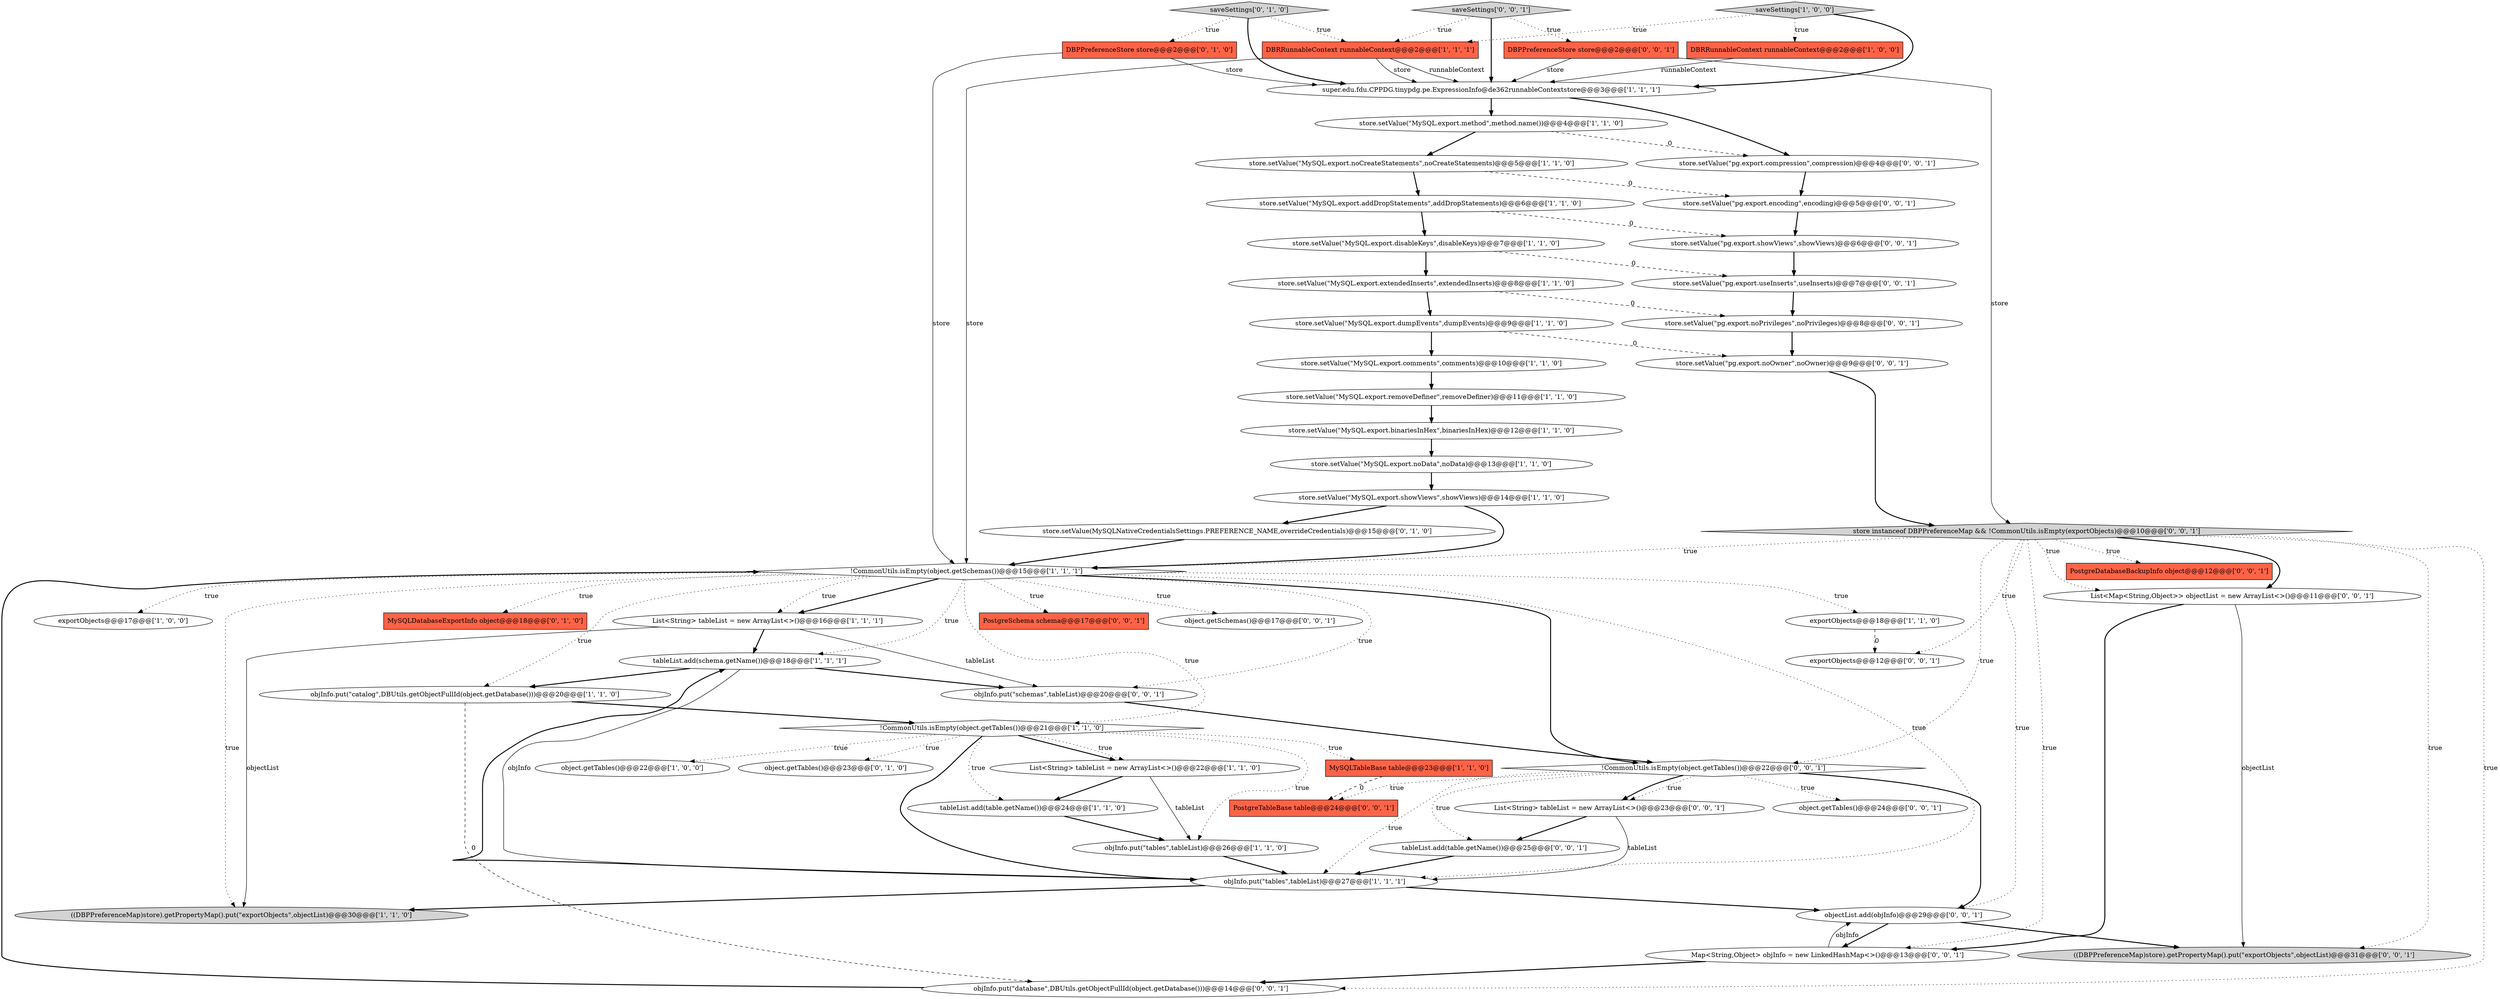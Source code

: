 digraph {
4 [style = filled, label = "!CommonUtils.isEmpty(object.getSchemas())@@@15@@@['1', '1', '1']", fillcolor = white, shape = diamond image = "AAA0AAABBB1BBB"];
12 [style = filled, label = "store.setValue(\"MySQL.export.removeDefiner\",removeDefiner)@@@11@@@['1', '1', '0']", fillcolor = white, shape = ellipse image = "AAA0AAABBB1BBB"];
2 [style = filled, label = "tableList.add(schema.getName())@@@18@@@['1', '1', '1']", fillcolor = white, shape = ellipse image = "AAA0AAABBB1BBB"];
7 [style = filled, label = "store.setValue(\"MySQL.export.noData\",noData)@@@13@@@['1', '1', '0']", fillcolor = white, shape = ellipse image = "AAA0AAABBB1BBB"];
16 [style = filled, label = "DBRRunnableContext runnableContext@@@2@@@['1', '0', '0']", fillcolor = tomato, shape = box image = "AAA0AAABBB1BBB"];
46 [style = filled, label = "PostgreTableBase table@@@24@@@['0', '0', '1']", fillcolor = tomato, shape = box image = "AAA0AAABBB3BBB"];
56 [style = filled, label = "Map<String,Object> objInfo = new LinkedHashMap<>()@@@13@@@['0', '0', '1']", fillcolor = white, shape = ellipse image = "AAA0AAABBB3BBB"];
26 [style = filled, label = "store.setValue(\"MySQL.export.extendedInserts\",extendedInserts)@@@8@@@['1', '1', '0']", fillcolor = white, shape = ellipse image = "AAA0AAABBB1BBB"];
23 [style = filled, label = "List<String> tableList = new ArrayList<>()@@@22@@@['1', '1', '0']", fillcolor = white, shape = ellipse image = "AAA0AAABBB1BBB"];
29 [style = filled, label = "saveSettings['0', '1', '0']", fillcolor = lightgray, shape = diamond image = "AAA0AAABBB2BBB"];
40 [style = filled, label = "PostgreDatabaseBackupInfo object@@@12@@@['0', '0', '1']", fillcolor = tomato, shape = box image = "AAA0AAABBB3BBB"];
17 [style = filled, label = "exportObjects@@@17@@@['1', '0', '0']", fillcolor = white, shape = ellipse image = "AAA0AAABBB1BBB"];
1 [style = filled, label = "List<String> tableList = new ArrayList<>()@@@16@@@['1', '1', '1']", fillcolor = white, shape = ellipse image = "AAA0AAABBB1BBB"];
22 [style = filled, label = "MySQLTableBase table@@@23@@@['1', '1', '0']", fillcolor = tomato, shape = box image = "AAA0AAABBB1BBB"];
30 [style = filled, label = "MySQLDatabaseExportInfo object@@@18@@@['0', '1', '0']", fillcolor = tomato, shape = box image = "AAA0AAABBB2BBB"];
54 [style = filled, label = "store.setValue(\"pg.export.noOwner\",noOwner)@@@9@@@['0', '0', '1']", fillcolor = white, shape = ellipse image = "AAA0AAABBB3BBB"];
49 [style = filled, label = "List<String> tableList = new ArrayList<>()@@@23@@@['0', '0', '1']", fillcolor = white, shape = ellipse image = "AAA0AAABBB3BBB"];
43 [style = filled, label = "saveSettings['0', '0', '1']", fillcolor = lightgray, shape = diamond image = "AAA0AAABBB3BBB"];
19 [style = filled, label = "store.setValue(\"MySQL.export.comments\",comments)@@@10@@@['1', '1', '0']", fillcolor = white, shape = ellipse image = "AAA0AAABBB1BBB"];
57 [style = filled, label = "store.setValue(\"pg.export.useInserts\",useInserts)@@@7@@@['0', '0', '1']", fillcolor = white, shape = ellipse image = "AAA0AAABBB3BBB"];
36 [style = filled, label = "DBPPreferenceStore store@@@2@@@['0', '0', '1']", fillcolor = tomato, shape = box image = "AAA0AAABBB3BBB"];
5 [style = filled, label = "objInfo.put(\"tables\",tableList)@@@27@@@['1', '1', '1']", fillcolor = white, shape = ellipse image = "AAA0AAABBB1BBB"];
0 [style = filled, label = "store.setValue(\"MySQL.export.binariesInHex\",binariesInHex)@@@12@@@['1', '1', '0']", fillcolor = white, shape = ellipse image = "AAA0AAABBB1BBB"];
55 [style = filled, label = "exportObjects@@@12@@@['0', '0', '1']", fillcolor = white, shape = ellipse image = "AAA0AAABBB3BBB"];
41 [style = filled, label = "((DBPPreferenceMap)store).getPropertyMap().put(\"exportObjects\",objectList)@@@31@@@['0', '0', '1']", fillcolor = lightgray, shape = ellipse image = "AAA0AAABBB3BBB"];
3 [style = filled, label = "((DBPPreferenceMap)store).getPropertyMap().put(\"exportObjects\",objectList)@@@30@@@['1', '1', '0']", fillcolor = lightgray, shape = ellipse image = "AAA0AAABBB1BBB"];
51 [style = filled, label = "store.setValue(\"pg.export.showViews\",showViews)@@@6@@@['0', '0', '1']", fillcolor = white, shape = ellipse image = "AAA0AAABBB3BBB"];
48 [style = filled, label = "objectList.add(objInfo)@@@29@@@['0', '0', '1']", fillcolor = white, shape = ellipse image = "AAA0AAABBB3BBB"];
18 [style = filled, label = "exportObjects@@@18@@@['1', '1', '0']", fillcolor = white, shape = ellipse image = "AAA0AAABBB1BBB"];
38 [style = filled, label = "store.setValue(\"pg.export.compression\",compression)@@@4@@@['0', '0', '1']", fillcolor = white, shape = ellipse image = "AAA0AAABBB3BBB"];
33 [style = filled, label = "object.getTables()@@@23@@@['0', '1', '0']", fillcolor = white, shape = ellipse image = "AAA0AAABBB2BBB"];
37 [style = filled, label = "objInfo.put(\"schemas\",tableList)@@@20@@@['0', '0', '1']", fillcolor = white, shape = ellipse image = "AAA0AAABBB3BBB"];
8 [style = filled, label = "!CommonUtils.isEmpty(object.getTables())@@@21@@@['1', '1', '0']", fillcolor = white, shape = diamond image = "AAA0AAABBB1BBB"];
24 [style = filled, label = "store.setValue(\"MySQL.export.dumpEvents\",dumpEvents)@@@9@@@['1', '1', '0']", fillcolor = white, shape = ellipse image = "AAA0AAABBB1BBB"];
42 [style = filled, label = "PostgreSchema schema@@@17@@@['0', '0', '1']", fillcolor = tomato, shape = box image = "AAA0AAABBB3BBB"];
52 [style = filled, label = "store.setValue(\"pg.export.encoding\",encoding)@@@5@@@['0', '0', '1']", fillcolor = white, shape = ellipse image = "AAA0AAABBB3BBB"];
25 [style = filled, label = "store.setValue(\"MySQL.export.showViews\",showViews)@@@14@@@['1', '1', '0']", fillcolor = white, shape = ellipse image = "AAA0AAABBB1BBB"];
28 [style = filled, label = "store.setValue(\"MySQL.export.disableKeys\",disableKeys)@@@7@@@['1', '1', '0']", fillcolor = white, shape = ellipse image = "AAA0AAABBB1BBB"];
13 [style = filled, label = "saveSettings['1', '0', '0']", fillcolor = lightgray, shape = diamond image = "AAA0AAABBB1BBB"];
10 [style = filled, label = "store.setValue(\"MySQL.export.noCreateStatements\",noCreateStatements)@@@5@@@['1', '1', '0']", fillcolor = white, shape = ellipse image = "AAA0AAABBB1BBB"];
27 [style = filled, label = "DBRRunnableContext runnableContext@@@2@@@['1', '1', '1']", fillcolor = tomato, shape = box image = "AAA0AAABBB1BBB"];
32 [style = filled, label = "DBPPreferenceStore store@@@2@@@['0', '1', '0']", fillcolor = tomato, shape = box image = "AAA0AAABBB2BBB"];
20 [style = filled, label = "objInfo.put(\"tables\",tableList)@@@26@@@['1', '1', '0']", fillcolor = white, shape = ellipse image = "AAA0AAABBB1BBB"];
15 [style = filled, label = "objInfo.put(\"catalog\",DBUtils.getObjectFullId(object.getDatabase()))@@@20@@@['1', '1', '0']", fillcolor = white, shape = ellipse image = "AAA0AAABBB1BBB"];
11 [style = filled, label = "super.edu.fdu.CPPDG.tinypdg.pe.ExpressionInfo@de362runnableContextstore@@@3@@@['1', '1', '1']", fillcolor = white, shape = ellipse image = "AAA0AAABBB1BBB"];
50 [style = filled, label = "List<Map<String,Object>> objectList = new ArrayList<>()@@@11@@@['0', '0', '1']", fillcolor = white, shape = ellipse image = "AAA0AAABBB3BBB"];
47 [style = filled, label = "object.getSchemas()@@@17@@@['0', '0', '1']", fillcolor = white, shape = ellipse image = "AAA0AAABBB3BBB"];
6 [style = filled, label = "store.setValue(\"MySQL.export.addDropStatements\",addDropStatements)@@@6@@@['1', '1', '0']", fillcolor = white, shape = ellipse image = "AAA0AAABBB1BBB"];
14 [style = filled, label = "tableList.add(table.getName())@@@24@@@['1', '1', '0']", fillcolor = white, shape = ellipse image = "AAA0AAABBB1BBB"];
34 [style = filled, label = "object.getTables()@@@24@@@['0', '0', '1']", fillcolor = white, shape = ellipse image = "AAA0AAABBB3BBB"];
53 [style = filled, label = "tableList.add(table.getName())@@@25@@@['0', '0', '1']", fillcolor = white, shape = ellipse image = "AAA0AAABBB3BBB"];
44 [style = filled, label = "objInfo.put(\"database\",DBUtils.getObjectFullId(object.getDatabase()))@@@14@@@['0', '0', '1']", fillcolor = white, shape = ellipse image = "AAA0AAABBB3BBB"];
35 [style = filled, label = "store instanceof DBPPreferenceMap && !CommonUtils.isEmpty(exportObjects)@@@10@@@['0', '0', '1']", fillcolor = lightgray, shape = diamond image = "AAA0AAABBB3BBB"];
45 [style = filled, label = "!CommonUtils.isEmpty(object.getTables())@@@22@@@['0', '0', '1']", fillcolor = white, shape = diamond image = "AAA0AAABBB3BBB"];
39 [style = filled, label = "store.setValue(\"pg.export.noPrivileges\",noPrivileges)@@@8@@@['0', '0', '1']", fillcolor = white, shape = ellipse image = "AAA0AAABBB3BBB"];
21 [style = filled, label = "object.getTables()@@@22@@@['1', '0', '0']", fillcolor = white, shape = ellipse image = "AAA0AAABBB1BBB"];
31 [style = filled, label = "store.setValue(MySQLNativeCredentialsSettings.PREFERENCE_NAME,overrideCredentials)@@@15@@@['0', '1', '0']", fillcolor = white, shape = ellipse image = "AAA1AAABBB2BBB"];
9 [style = filled, label = "store.setValue(\"MySQL.export.method\",method.name())@@@4@@@['1', '1', '0']", fillcolor = white, shape = ellipse image = "AAA0AAABBB1BBB"];
43->11 [style = bold, label=""];
29->32 [style = dotted, label="true"];
35->41 [style = dotted, label="true"];
45->48 [style = bold, label=""];
28->26 [style = bold, label=""];
4->30 [style = dotted, label="true"];
53->5 [style = bold, label=""];
4->17 [style = dotted, label="true"];
35->50 [style = dotted, label="true"];
4->45 [style = bold, label=""];
22->46 [style = dashed, label="0"];
57->39 [style = bold, label=""];
15->44 [style = dashed, label="0"];
51->57 [style = bold, label=""];
48->56 [style = bold, label=""];
13->11 [style = bold, label=""];
35->56 [style = dotted, label="true"];
45->5 [style = dotted, label="true"];
36->11 [style = solid, label="store"];
4->5 [style = dotted, label="true"];
38->52 [style = bold, label=""];
35->55 [style = dotted, label="true"];
26->39 [style = dashed, label="0"];
35->50 [style = bold, label=""];
15->8 [style = bold, label=""];
1->2 [style = bold, label=""];
8->33 [style = dotted, label="true"];
27->4 [style = solid, label="store"];
45->53 [style = dotted, label="true"];
12->0 [style = bold, label=""];
26->24 [style = bold, label=""];
35->45 [style = dotted, label="true"];
8->5 [style = bold, label=""];
28->57 [style = dashed, label="0"];
0->7 [style = bold, label=""];
44->4 [style = bold, label=""];
8->23 [style = bold, label=""];
49->53 [style = bold, label=""];
13->16 [style = dotted, label="true"];
8->20 [style = dotted, label="true"];
4->1 [style = bold, label=""];
32->11 [style = solid, label="store"];
52->51 [style = bold, label=""];
23->20 [style = solid, label="tableList"];
43->27 [style = dotted, label="true"];
45->49 [style = dotted, label="true"];
37->45 [style = bold, label=""];
13->27 [style = dotted, label="true"];
2->5 [style = solid, label="objInfo"];
50->41 [style = solid, label="objectList"];
9->10 [style = bold, label=""];
56->44 [style = bold, label=""];
35->44 [style = dotted, label="true"];
56->48 [style = solid, label="objInfo"];
10->6 [style = bold, label=""];
4->3 [style = dotted, label="true"];
6->28 [style = bold, label=""];
9->38 [style = dashed, label="0"];
20->5 [style = bold, label=""];
6->51 [style = dashed, label="0"];
16->11 [style = solid, label="runnableContext"];
4->18 [style = dotted, label="true"];
27->11 [style = solid, label="store"];
36->35 [style = solid, label="store"];
4->37 [style = dotted, label="true"];
49->5 [style = solid, label="tableList"];
4->1 [style = dotted, label="true"];
8->22 [style = dotted, label="true"];
11->38 [style = bold, label=""];
32->4 [style = solid, label="store"];
31->4 [style = bold, label=""];
27->11 [style = solid, label="runnableContext"];
1->37 [style = solid, label="tableList"];
35->4 [style = dotted, label="true"];
29->27 [style = dotted, label="true"];
35->40 [style = dotted, label="true"];
7->25 [style = bold, label=""];
23->14 [style = bold, label=""];
35->48 [style = dotted, label="true"];
25->31 [style = bold, label=""];
1->3 [style = solid, label="objectList"];
43->36 [style = dotted, label="true"];
24->19 [style = bold, label=""];
5->3 [style = bold, label=""];
50->56 [style = bold, label=""];
24->54 [style = dashed, label="0"];
4->2 [style = dotted, label="true"];
5->2 [style = bold, label=""];
8->23 [style = dotted, label="true"];
4->47 [style = dotted, label="true"];
8->21 [style = dotted, label="true"];
45->34 [style = dotted, label="true"];
11->9 [style = bold, label=""];
4->42 [style = dotted, label="true"];
54->35 [style = bold, label=""];
45->49 [style = bold, label=""];
48->41 [style = bold, label=""];
4->8 [style = dotted, label="true"];
2->37 [style = bold, label=""];
39->54 [style = bold, label=""];
25->4 [style = bold, label=""];
4->15 [style = dotted, label="true"];
18->55 [style = dashed, label="0"];
5->48 [style = bold, label=""];
8->14 [style = dotted, label="true"];
45->46 [style = dotted, label="true"];
19->12 [style = bold, label=""];
2->15 [style = bold, label=""];
14->20 [style = bold, label=""];
29->11 [style = bold, label=""];
10->52 [style = dashed, label="0"];
}
